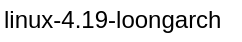 <mxfile version="13.3.9" type="device"><diagram id="NkFUNfI-wjrtOgetNFrC" name="Page-1"><mxGraphModel dx="683" dy="415" grid="1" gridSize="10" guides="1" tooltips="1" connect="1" arrows="1" fold="1" page="1" pageScale="1" pageWidth="827" pageHeight="1169" math="0" shadow="0"><root><mxCell id="0"/><mxCell id="1" parent="0"/><mxCell id="ipO8AivI9IURlu6yDt5e-1" value="linux-4.19-loongarch" style="text;html=1;align=left;verticalAlign=middle;resizable=0;points=[];autosize=1;" vertex="1" parent="1"><mxGeometry x="80" y="40" width="120" height="20" as="geometry"/></mxCell></root></mxGraphModel></diagram></mxfile>